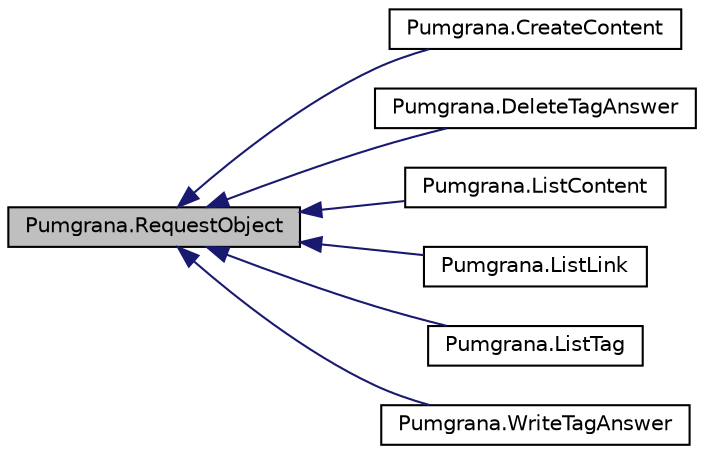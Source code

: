 digraph "Pumgrana.RequestObject"
{
  edge [fontname="Helvetica",fontsize="10",labelfontname="Helvetica",labelfontsize="10"];
  node [fontname="Helvetica",fontsize="10",shape=record];
  rankdir="LR";
  Node1 [label="Pumgrana.RequestObject",height=0.2,width=0.4,color="black", fillcolor="grey75", style="filled" fontcolor="black"];
  Node1 -> Node2 [dir="back",color="midnightblue",fontsize="10",style="solid",fontname="Helvetica"];
  Node2 [label="Pumgrana.CreateContent",height=0.2,width=0.4,color="black", fillcolor="white", style="filled",URL="$class_pumgrana_1_1_create_content.html"];
  Node1 -> Node3 [dir="back",color="midnightblue",fontsize="10",style="solid",fontname="Helvetica"];
  Node3 [label="Pumgrana.DeleteTagAnswer",height=0.2,width=0.4,color="black", fillcolor="white", style="filled",URL="$class_pumgrana_1_1_delete_tag_answer.html"];
  Node1 -> Node4 [dir="back",color="midnightblue",fontsize="10",style="solid",fontname="Helvetica"];
  Node4 [label="Pumgrana.ListContent",height=0.2,width=0.4,color="black", fillcolor="white", style="filled",URL="$class_pumgrana_1_1_list_content.html"];
  Node1 -> Node5 [dir="back",color="midnightblue",fontsize="10",style="solid",fontname="Helvetica"];
  Node5 [label="Pumgrana.ListLink",height=0.2,width=0.4,color="black", fillcolor="white", style="filled",URL="$class_pumgrana_1_1_list_link.html"];
  Node1 -> Node6 [dir="back",color="midnightblue",fontsize="10",style="solid",fontname="Helvetica"];
  Node6 [label="Pumgrana.ListTag",height=0.2,width=0.4,color="black", fillcolor="white", style="filled",URL="$class_pumgrana_1_1_list_tag.html"];
  Node1 -> Node7 [dir="back",color="midnightblue",fontsize="10",style="solid",fontname="Helvetica"];
  Node7 [label="Pumgrana.WriteTagAnswer",height=0.2,width=0.4,color="black", fillcolor="white", style="filled",URL="$class_pumgrana_1_1_write_tag_answer.html"];
}
